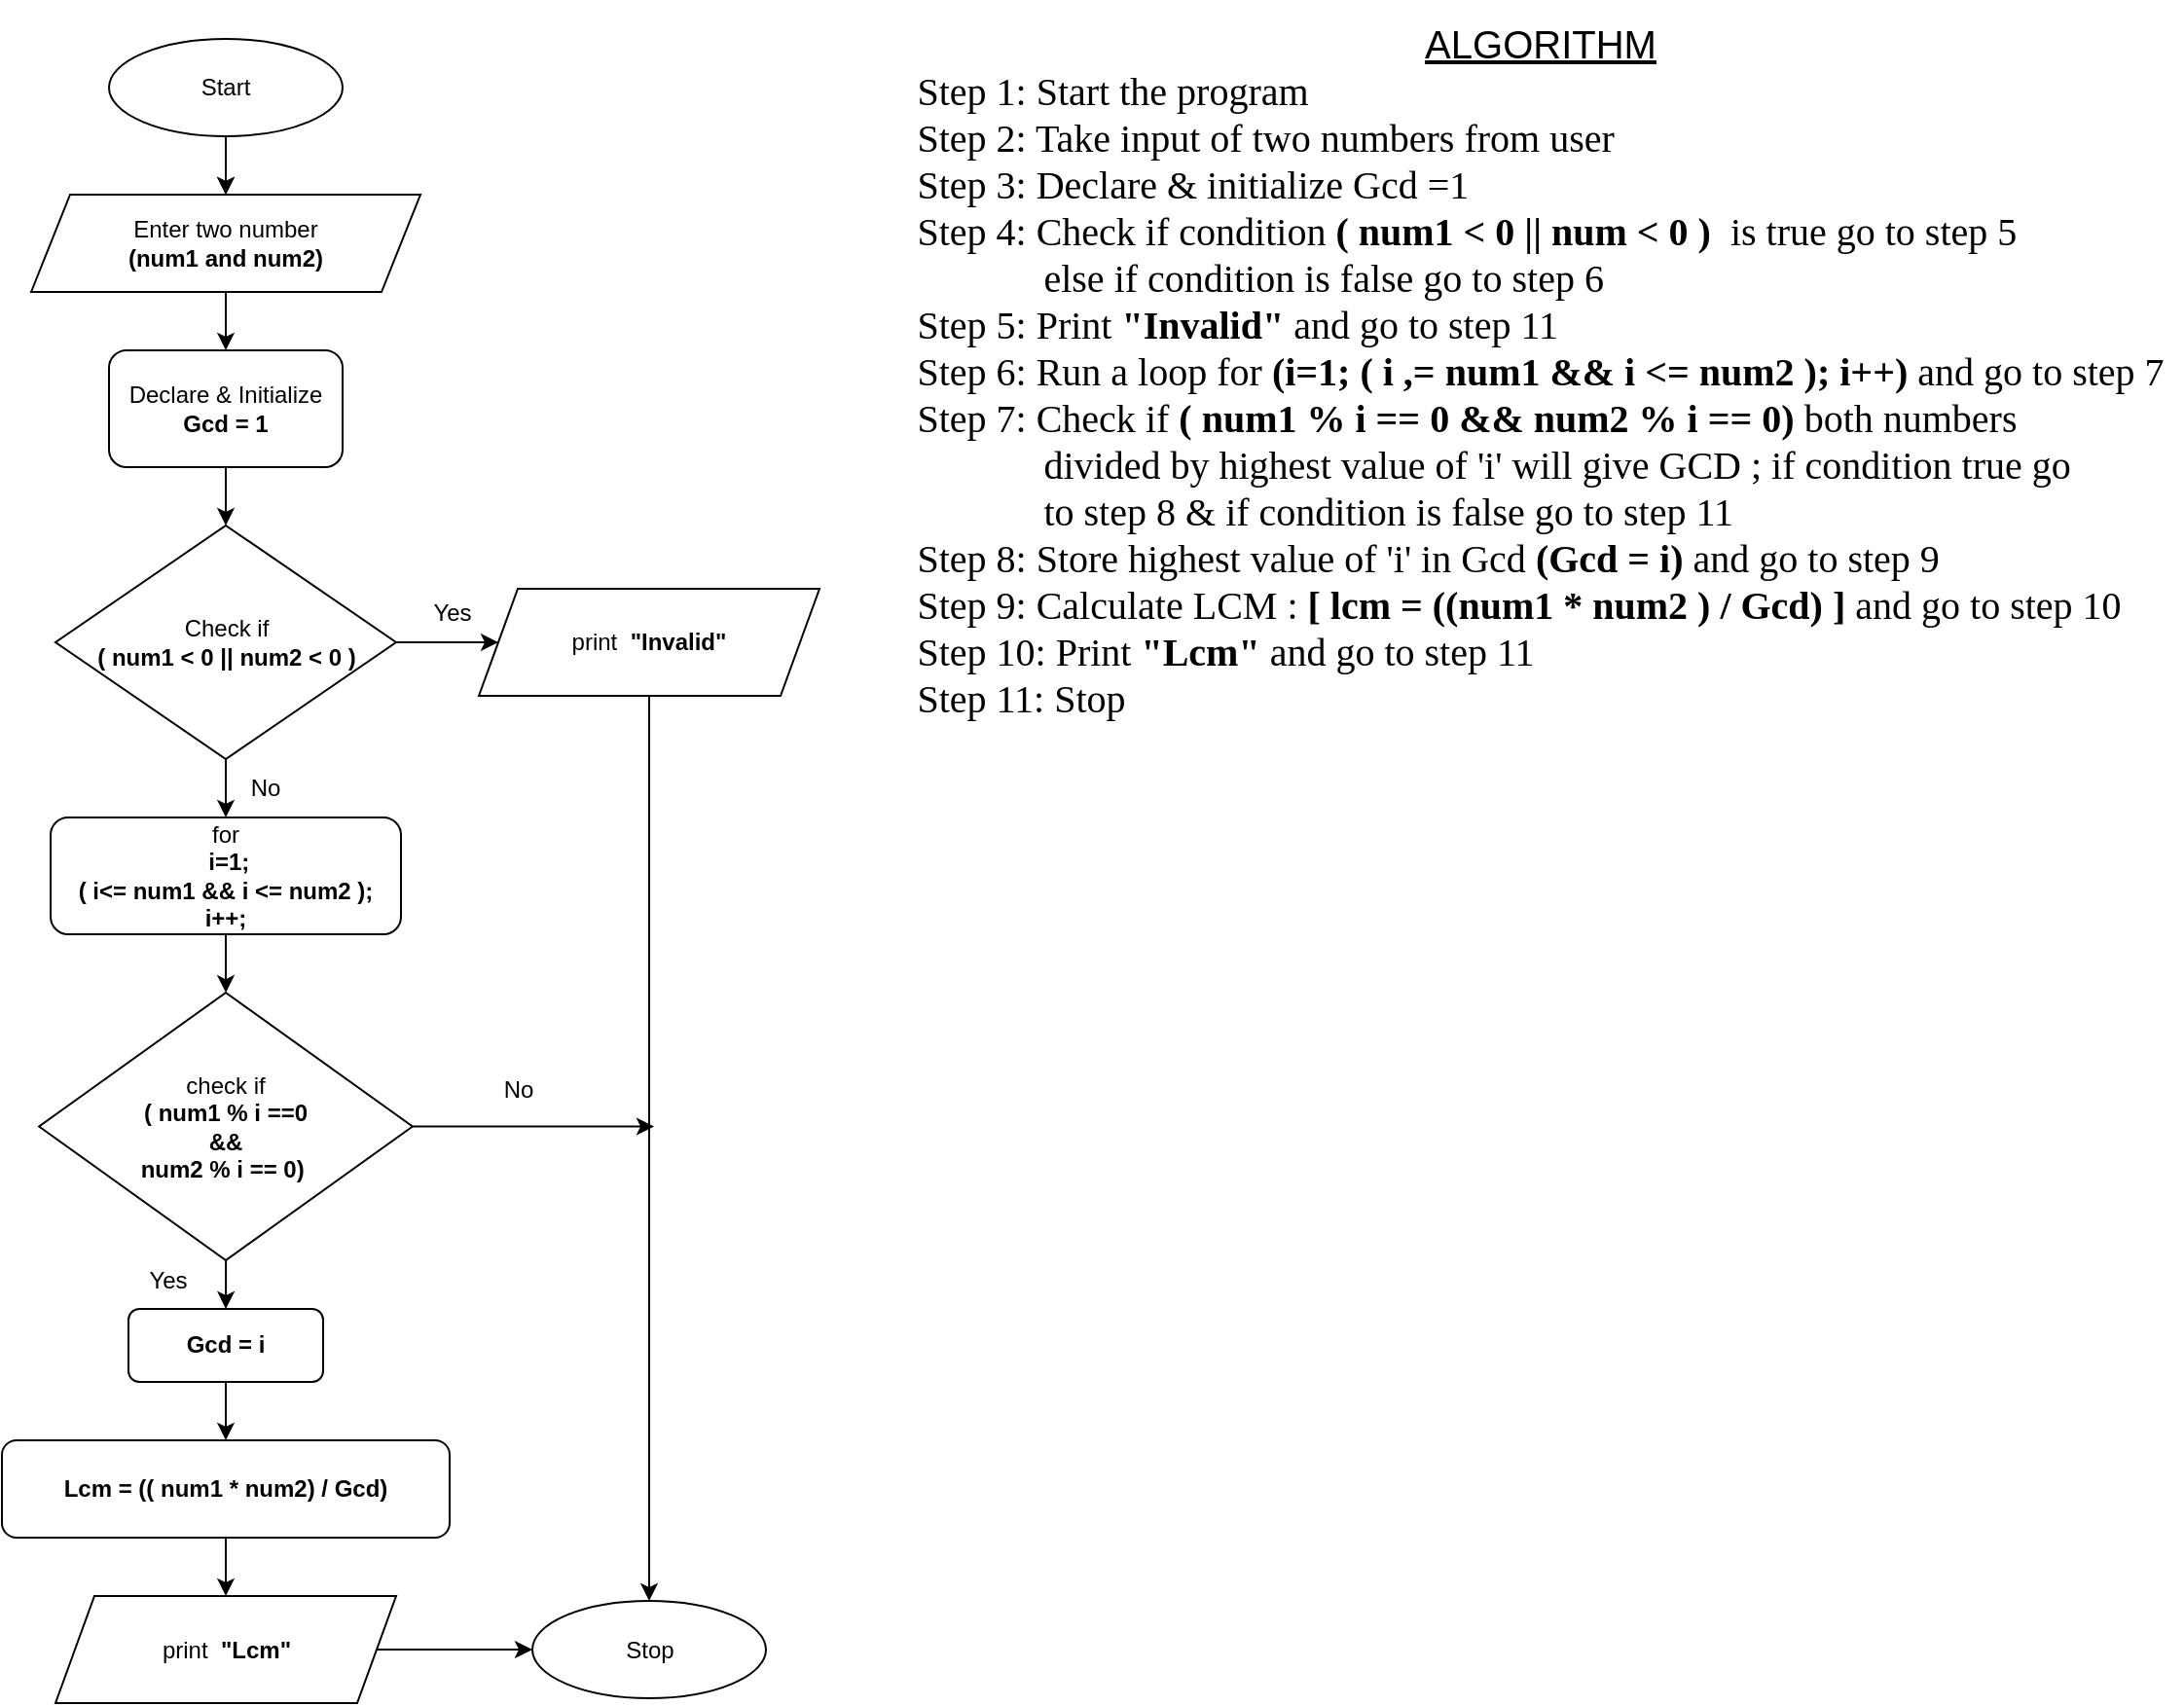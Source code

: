<mxfile version="20.3.0" type="device"><diagram id="C5RBs43oDa-KdzZeNtuy" name="Page-1"><mxGraphModel dx="1038" dy="649" grid="1" gridSize="10" guides="1" tooltips="1" connect="1" arrows="1" fold="1" page="1" pageScale="1" pageWidth="827" pageHeight="1169" math="0" shadow="0"><root><mxCell id="WIyWlLk6GJQsqaUBKTNV-0"/><mxCell id="WIyWlLk6GJQsqaUBKTNV-1" parent="WIyWlLk6GJQsqaUBKTNV-0"/><mxCell id="WIyWlLk6GJQsqaUBKTNV-2" value="" style="rounded=0;html=1;jettySize=auto;orthogonalLoop=1;fontSize=11;endArrow=block;endFill=0;endSize=8;strokeWidth=1;shadow=0;labelBackgroundColor=none;edgeStyle=orthogonalEdgeStyle;" parent="WIyWlLk6GJQsqaUBKTNV-1" edge="1"><mxGeometry relative="1" as="geometry"><mxPoint x="130" y="70" as="sourcePoint"/><mxPoint x="130" y="110" as="targetPoint"/></mxGeometry></mxCell><mxCell id="svUJ43ATGJsY_IM7T3oH-1" style="edgeStyle=orthogonalEdgeStyle;rounded=0;orthogonalLoop=1;jettySize=auto;html=1;" parent="WIyWlLk6GJQsqaUBKTNV-1" source="lYnoROZ3ggJXZiapQa3B-0" edge="1"><mxGeometry relative="1" as="geometry"><mxPoint x="130" y="140" as="targetPoint"/></mxGeometry></mxCell><mxCell id="zpiuxmPWhVhFWl6hXvAm-3" value="" style="edgeStyle=orthogonalEdgeStyle;rounded=0;orthogonalLoop=1;jettySize=auto;html=1;" parent="WIyWlLk6GJQsqaUBKTNV-1" source="lYnoROZ3ggJXZiapQa3B-0" edge="1"><mxGeometry relative="1" as="geometry"><mxPoint x="130" y="220" as="targetPoint"/></mxGeometry></mxCell><mxCell id="lYnoROZ3ggJXZiapQa3B-0" value="Enter two number &lt;br&gt;&lt;b&gt;(num1 and num2)&lt;/b&gt;" style="shape=parallelogram;perimeter=parallelogramPerimeter;whiteSpace=wrap;html=1;fixedSize=1;" parent="WIyWlLk6GJQsqaUBKTNV-1" vertex="1"><mxGeometry x="30" y="140" width="200" height="50" as="geometry"/></mxCell><mxCell id="svUJ43ATGJsY_IM7T3oH-0" value="" style="edgeStyle=orthogonalEdgeStyle;rounded=0;orthogonalLoop=1;jettySize=auto;html=1;" parent="WIyWlLk6GJQsqaUBKTNV-1" source="lYnoROZ3ggJXZiapQa3B-2" edge="1"><mxGeometry relative="1" as="geometry"><mxPoint x="130" y="140" as="targetPoint"/></mxGeometry></mxCell><mxCell id="lYnoROZ3ggJXZiapQa3B-2" value="Start" style="ellipse;whiteSpace=wrap;html=1;" parent="WIyWlLk6GJQsqaUBKTNV-1" vertex="1"><mxGeometry x="70" y="60" width="120" height="50" as="geometry"/></mxCell><mxCell id="UlbeSJTGJ3l-3Z-Dk4IU-10" value="Stop" style="ellipse;whiteSpace=wrap;html=1;" parent="WIyWlLk6GJQsqaUBKTNV-1" vertex="1"><mxGeometry x="287.5" y="862.5" width="120" height="50" as="geometry"/></mxCell><mxCell id="NSWYfCPXklAmfzlTIwJS-5" value="" style="edgeStyle=orthogonalEdgeStyle;rounded=0;orthogonalLoop=1;jettySize=auto;html=1;" parent="WIyWlLk6GJQsqaUBKTNV-1" source="TC1N3j2vx5mhaeoMAu-Z-3" target="NSWYfCPXklAmfzlTIwJS-2" edge="1"><mxGeometry relative="1" as="geometry"/></mxCell><mxCell id="NSWYfCPXklAmfzlTIwJS-9" value="" style="edgeStyle=orthogonalEdgeStyle;rounded=0;orthogonalLoop=1;jettySize=auto;html=1;" parent="WIyWlLk6GJQsqaUBKTNV-1" source="TC1N3j2vx5mhaeoMAu-Z-3" target="NSWYfCPXklAmfzlTIwJS-8" edge="1"><mxGeometry relative="1" as="geometry"/></mxCell><mxCell id="TC1N3j2vx5mhaeoMAu-Z-3" value="Check if&lt;br&gt;&lt;b&gt;( num1 &amp;lt; 0 || num2 &amp;lt; 0 )&lt;/b&gt;" style="rhombus;whiteSpace=wrap;html=1;" parent="WIyWlLk6GJQsqaUBKTNV-1" vertex="1"><mxGeometry x="42.5" y="310" width="175" height="120" as="geometry"/></mxCell><mxCell id="NSWYfCPXklAmfzlTIwJS-13" value="" style="edgeStyle=orthogonalEdgeStyle;rounded=0;orthogonalLoop=1;jettySize=auto;html=1;" parent="WIyWlLk6GJQsqaUBKTNV-1" source="zpiuxmPWhVhFWl6hXvAm-7" target="NSWYfCPXklAmfzlTIwJS-7" edge="1"><mxGeometry relative="1" as="geometry"/></mxCell><mxCell id="UxFTJ90UupL5i9p6zkqy-5" style="edgeStyle=orthogonalEdgeStyle;rounded=0;orthogonalLoop=1;jettySize=auto;html=1;" edge="1" parent="WIyWlLk6GJQsqaUBKTNV-1" source="zpiuxmPWhVhFWl6hXvAm-7"><mxGeometry relative="1" as="geometry"><mxPoint x="350" y="618.75" as="targetPoint"/></mxGeometry></mxCell><mxCell id="zpiuxmPWhVhFWl6hXvAm-7" value="check if&lt;br&gt;&lt;b&gt;( num1 % i ==0 &lt;br&gt;&amp;amp;&amp;amp;&lt;br&gt;num2 % i == 0)&amp;nbsp;&lt;/b&gt;" style="rhombus;whiteSpace=wrap;html=1;" parent="WIyWlLk6GJQsqaUBKTNV-1" vertex="1"><mxGeometry x="34.07" y="550" width="191.87" height="137.5" as="geometry"/></mxCell><mxCell id="UxFTJ90UupL5i9p6zkqy-2" value="" style="edgeStyle=orthogonalEdgeStyle;rounded=0;orthogonalLoop=1;jettySize=auto;html=1;" edge="1" parent="WIyWlLk6GJQsqaUBKTNV-1" source="Fh8SnhwaVRI0DA4Df8RF-11" target="UlbeSJTGJ3l-3Z-Dk4IU-10"><mxGeometry relative="1" as="geometry"/></mxCell><mxCell id="Fh8SnhwaVRI0DA4Df8RF-11" value="print&amp;nbsp;&amp;nbsp;&lt;b&gt;&quot;Lcm&quot;&lt;/b&gt;" style="shape=parallelogram;perimeter=parallelogramPerimeter;whiteSpace=wrap;html=1;fixedSize=1;" parent="WIyWlLk6GJQsqaUBKTNV-1" vertex="1"><mxGeometry x="42.5" y="860" width="175" height="55" as="geometry"/></mxCell><mxCell id="NSWYfCPXklAmfzlTIwJS-3" value="" style="edgeStyle=orthogonalEdgeStyle;rounded=0;orthogonalLoop=1;jettySize=auto;html=1;" parent="WIyWlLk6GJQsqaUBKTNV-1" source="NSWYfCPXklAmfzlTIwJS-1" target="TC1N3j2vx5mhaeoMAu-Z-3" edge="1"><mxGeometry relative="1" as="geometry"/></mxCell><mxCell id="NSWYfCPXklAmfzlTIwJS-1" value="Declare &amp;amp; Initialize &lt;b&gt;Gcd = 1&lt;/b&gt;" style="rounded=1;whiteSpace=wrap;html=1;" parent="WIyWlLk6GJQsqaUBKTNV-1" vertex="1"><mxGeometry x="70" y="220" width="120" height="60" as="geometry"/></mxCell><mxCell id="NSWYfCPXklAmfzlTIwJS-6" value="" style="edgeStyle=orthogonalEdgeStyle;rounded=0;orthogonalLoop=1;jettySize=auto;html=1;" parent="WIyWlLk6GJQsqaUBKTNV-1" source="NSWYfCPXklAmfzlTIwJS-2" target="zpiuxmPWhVhFWl6hXvAm-7" edge="1"><mxGeometry relative="1" as="geometry"/></mxCell><mxCell id="NSWYfCPXklAmfzlTIwJS-2" value="for&lt;br&gt;&lt;b&gt;&amp;nbsp;i=1;&lt;/b&gt;&lt;br&gt;&lt;b&gt;( i&amp;lt;= num1 &amp;amp;&amp;amp; i &amp;lt;= num2 );&lt;br&gt;i++;&lt;br&gt;&lt;/b&gt;" style="rounded=1;whiteSpace=wrap;html=1;" parent="WIyWlLk6GJQsqaUBKTNV-1" vertex="1"><mxGeometry x="40" y="460" width="180" height="60" as="geometry"/></mxCell><mxCell id="UxFTJ90UupL5i9p6zkqy-1" value="" style="edgeStyle=orthogonalEdgeStyle;rounded=0;orthogonalLoop=1;jettySize=auto;html=1;" edge="1" parent="WIyWlLk6GJQsqaUBKTNV-1" source="NSWYfCPXklAmfzlTIwJS-7" target="UxFTJ90UupL5i9p6zkqy-0"><mxGeometry relative="1" as="geometry"/></mxCell><mxCell id="NSWYfCPXklAmfzlTIwJS-7" value="&lt;b&gt;Gcd = i&lt;/b&gt;" style="rounded=1;whiteSpace=wrap;html=1;" parent="WIyWlLk6GJQsqaUBKTNV-1" vertex="1"><mxGeometry x="80" y="712.5" width="100" height="37.5" as="geometry"/></mxCell><mxCell id="UxFTJ90UupL5i9p6zkqy-3" style="edgeStyle=orthogonalEdgeStyle;rounded=0;orthogonalLoop=1;jettySize=auto;html=1;" edge="1" parent="WIyWlLk6GJQsqaUBKTNV-1" source="NSWYfCPXklAmfzlTIwJS-8" target="UlbeSJTGJ3l-3Z-Dk4IU-10"><mxGeometry relative="1" as="geometry"/></mxCell><mxCell id="NSWYfCPXklAmfzlTIwJS-8" value="print&amp;nbsp;&amp;nbsp;&lt;b&gt;&quot;Invalid&quot;&lt;/b&gt;" style="shape=parallelogram;perimeter=parallelogramPerimeter;whiteSpace=wrap;html=1;fixedSize=1;" parent="WIyWlLk6GJQsqaUBKTNV-1" vertex="1"><mxGeometry x="260" y="342.5" width="175" height="55" as="geometry"/></mxCell><mxCell id="NSWYfCPXklAmfzlTIwJS-10" value="No" style="text;html=1;resizable=0;autosize=1;align=center;verticalAlign=middle;points=[];fillColor=none;strokeColor=none;rounded=0;" parent="WIyWlLk6GJQsqaUBKTNV-1" vertex="1"><mxGeometry x="130" y="430" width="40" height="30" as="geometry"/></mxCell><mxCell id="NSWYfCPXklAmfzlTIwJS-11" value="Yes" style="text;html=1;resizable=0;autosize=1;align=center;verticalAlign=middle;points=[];fillColor=none;strokeColor=none;rounded=0;" parent="WIyWlLk6GJQsqaUBKTNV-1" vertex="1"><mxGeometry x="80" y="682.5" width="40" height="30" as="geometry"/></mxCell><mxCell id="NSWYfCPXklAmfzlTIwJS-12" value="Yes" style="text;html=1;resizable=0;autosize=1;align=center;verticalAlign=middle;points=[];fillColor=none;strokeColor=none;rounded=0;" parent="WIyWlLk6GJQsqaUBKTNV-1" vertex="1"><mxGeometry x="225.63" y="340" width="40" height="30" as="geometry"/></mxCell><mxCell id="NSWYfCPXklAmfzlTIwJS-21" value="No" style="text;html=1;resizable=0;autosize=1;align=center;verticalAlign=middle;points=[];fillColor=none;strokeColor=none;rounded=0;" parent="WIyWlLk6GJQsqaUBKTNV-1" vertex="1"><mxGeometry x="260" y="585" width="40" height="30" as="geometry"/></mxCell><mxCell id="UxFTJ90UupL5i9p6zkqy-6" value="" style="edgeStyle=orthogonalEdgeStyle;rounded=0;orthogonalLoop=1;jettySize=auto;html=1;" edge="1" parent="WIyWlLk6GJQsqaUBKTNV-1" source="UxFTJ90UupL5i9p6zkqy-0" target="Fh8SnhwaVRI0DA4Df8RF-11"><mxGeometry relative="1" as="geometry"/></mxCell><mxCell id="UxFTJ90UupL5i9p6zkqy-0" value="&lt;b&gt;Lcm = (( num1 * num2) / Gcd)&lt;/b&gt;" style="rounded=1;whiteSpace=wrap;html=1;" vertex="1" parent="WIyWlLk6GJQsqaUBKTNV-1"><mxGeometry x="15" y="780" width="230" height="50" as="geometry"/></mxCell><mxCell id="UxFTJ90UupL5i9p6zkqy-7" value="&lt;font style=&quot;font-size: 20px;&quot;&gt;&lt;u&gt;ALGORITHM&lt;/u&gt;&lt;br&gt;&lt;div style=&quot;text-align: left;&quot;&gt;&lt;span style=&quot;background-color: initial;&quot;&gt;&lt;font style=&quot;font-size: 20px;&quot; face=&quot;Times New Roman&quot;&gt;Step 1: Start the program&lt;/font&gt;&lt;/span&gt;&lt;/div&gt;&lt;div style=&quot;text-align: left;&quot;&gt;&lt;span style=&quot;background-color: initial;&quot;&gt;&lt;font style=&quot;font-size: 20px;&quot; face=&quot;Times New Roman&quot;&gt;Step 2: Take input of two numbers from user&lt;/font&gt;&lt;/span&gt;&lt;/div&gt;&lt;div style=&quot;text-align: left;&quot;&gt;&lt;span style=&quot;background-color: initial;&quot;&gt;&lt;font style=&quot;font-size: 20px;&quot; face=&quot;Times New Roman&quot;&gt;Step 3: Declare &amp;amp; initialize Gcd =1&lt;/font&gt;&lt;/span&gt;&lt;/div&gt;&lt;div style=&quot;text-align: left;&quot;&gt;&lt;span style=&quot;background-color: initial;&quot;&gt;&lt;font style=&quot;font-size: 20px;&quot; face=&quot;Times New Roman&quot;&gt;Step 4: Check if condition&amp;nbsp;&lt;b&gt;( num1 &amp;lt; 0 || num &amp;lt; 0 )&lt;/b&gt;&amp;nbsp; is true go to step 5&amp;nbsp;&lt;/font&gt;&lt;/span&gt;&lt;/div&gt;&lt;div style=&quot;text-align: left;&quot;&gt;&lt;span style=&quot;background-color: initial;&quot;&gt;&lt;font style=&quot;font-size: 20px;&quot; face=&quot;Times New Roman&quot;&gt;&amp;nbsp; &amp;nbsp; &amp;nbsp; &amp;nbsp; &amp;nbsp; &amp;nbsp; &amp;nbsp;else if condition is false go to step 6&amp;nbsp;&lt;/font&gt;&lt;/span&gt;&lt;/div&gt;&lt;div style=&quot;text-align: left;&quot;&gt;&lt;span style=&quot;background-color: initial;&quot;&gt;&lt;font style=&quot;font-size: 20px;&quot; face=&quot;Times New Roman&quot;&gt;Step 5: Print &lt;b&gt;&quot;Invalid&quot;&lt;/b&gt; and go to step 11&lt;/font&gt;&lt;/span&gt;&lt;/div&gt;&lt;div style=&quot;text-align: left;&quot;&gt;&lt;span style=&quot;font-family: &amp;quot;Times New Roman&amp;quot;; background-color: initial;&quot;&gt;Step 6: Run a loop for &lt;b&gt;(i=1; ( i ,= num1 &amp;amp;&amp;amp; i &amp;lt;= num2 ); i++) &lt;/b&gt;and go to step 7&lt;/span&gt;&lt;/div&gt;&lt;div style=&quot;text-align: left;&quot;&gt;&lt;span style=&quot;font-family: &amp;quot;Times New Roman&amp;quot;; background-color: initial;&quot;&gt;Step 7: Check&lt;b&gt; &lt;/b&gt;if &lt;b&gt;( num1 % i == 0 &amp;amp;&amp;amp; num2 % i == 0) &lt;/b&gt;both numbers&amp;nbsp;&lt;/span&gt;&lt;/div&gt;&lt;div style=&quot;text-align: left;&quot;&gt;&lt;span style=&quot;font-family: &amp;quot;Times New Roman&amp;quot;; background-color: initial;&quot;&gt;&amp;nbsp; &amp;nbsp; &amp;nbsp; &amp;nbsp; &amp;nbsp; &amp;nbsp; &amp;nbsp;divided by highest value of 'i' will give GCD&amp;nbsp;; if condition true go&amp;nbsp;&lt;/span&gt;&lt;/div&gt;&lt;div style=&quot;text-align: left;&quot;&gt;&lt;span style=&quot;font-family: &amp;quot;Times New Roman&amp;quot;; background-color: initial;&quot;&gt;&amp;nbsp; &amp;nbsp; &amp;nbsp; &amp;nbsp; &amp;nbsp; &amp;nbsp; &amp;nbsp;to step 8 &amp;amp;&amp;nbsp;&lt;/span&gt;&lt;span style=&quot;background-color: initial; font-family: &amp;quot;Times New Roman&amp;quot;;&quot;&gt;if condition is false go to step 11&lt;/span&gt;&lt;/div&gt;&lt;div style=&quot;text-align: left;&quot;&gt;&lt;font style=&quot;font-size: 20px;&quot; face=&quot;Times New Roman&quot;&gt;Step 8:&amp;nbsp;Store highest value of 'i' in Gcd&lt;b&gt; (Gcd = i) &lt;/b&gt;and go to step 9&lt;/font&gt;&lt;/div&gt;&lt;div style=&quot;text-align: left;&quot;&gt;&lt;font face=&quot;Times New Roman&quot;&gt;Step 9: Calculate LCM : &lt;b&gt;[ lcm = ((num1 * num2 ) / Gcd) ] &lt;/b&gt;and go to step 10&lt;/font&gt;&lt;/div&gt;&lt;div style=&quot;text-align: left;&quot;&gt;&lt;font style=&quot;font-size: 20px;&quot; face=&quot;Times New Roman&quot;&gt;Step 10: Print &lt;b&gt;&quot;Lcm&quot;&lt;/b&gt; and go to step 11&lt;/font&gt;&lt;/div&gt;&lt;div style=&quot;text-align: left;&quot;&gt;&lt;font face=&quot;Times New Roman&quot;&gt;Step 11: Stop&lt;/font&gt;&lt;/div&gt;&lt;/font&gt;" style="text;html=1;resizable=0;autosize=1;align=center;verticalAlign=middle;points=[];fillColor=none;strokeColor=none;rounded=0;" vertex="1" parent="WIyWlLk6GJQsqaUBKTNV-1"><mxGeometry x="475" y="40" width="660" height="380" as="geometry"/></mxCell></root></mxGraphModel></diagram></mxfile>